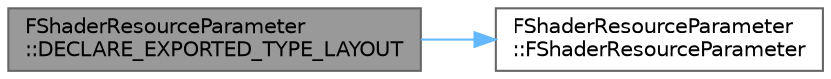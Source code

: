 digraph "FShaderResourceParameter::DECLARE_EXPORTED_TYPE_LAYOUT"
{
 // INTERACTIVE_SVG=YES
 // LATEX_PDF_SIZE
  bgcolor="transparent";
  edge [fontname=Helvetica,fontsize=10,labelfontname=Helvetica,labelfontsize=10];
  node [fontname=Helvetica,fontsize=10,shape=box,height=0.2,width=0.4];
  rankdir="LR";
  Node1 [id="Node000001",label="FShaderResourceParameter\l::DECLARE_EXPORTED_TYPE_LAYOUT",height=0.2,width=0.4,color="gray40", fillcolor="grey60", style="filled", fontcolor="black",tooltip=" "];
  Node1 -> Node2 [id="edge1_Node000001_Node000002",color="steelblue1",style="solid",tooltip=" "];
  Node2 [id="Node000002",label="FShaderResourceParameter\l::FShaderResourceParameter",height=0.2,width=0.4,color="grey40", fillcolor="white", style="filled",URL="$da/d17/classFShaderResourceParameter.html#af26e8ad80e56b5f43b4039a3ef3fcd14",tooltip=" "];
}
